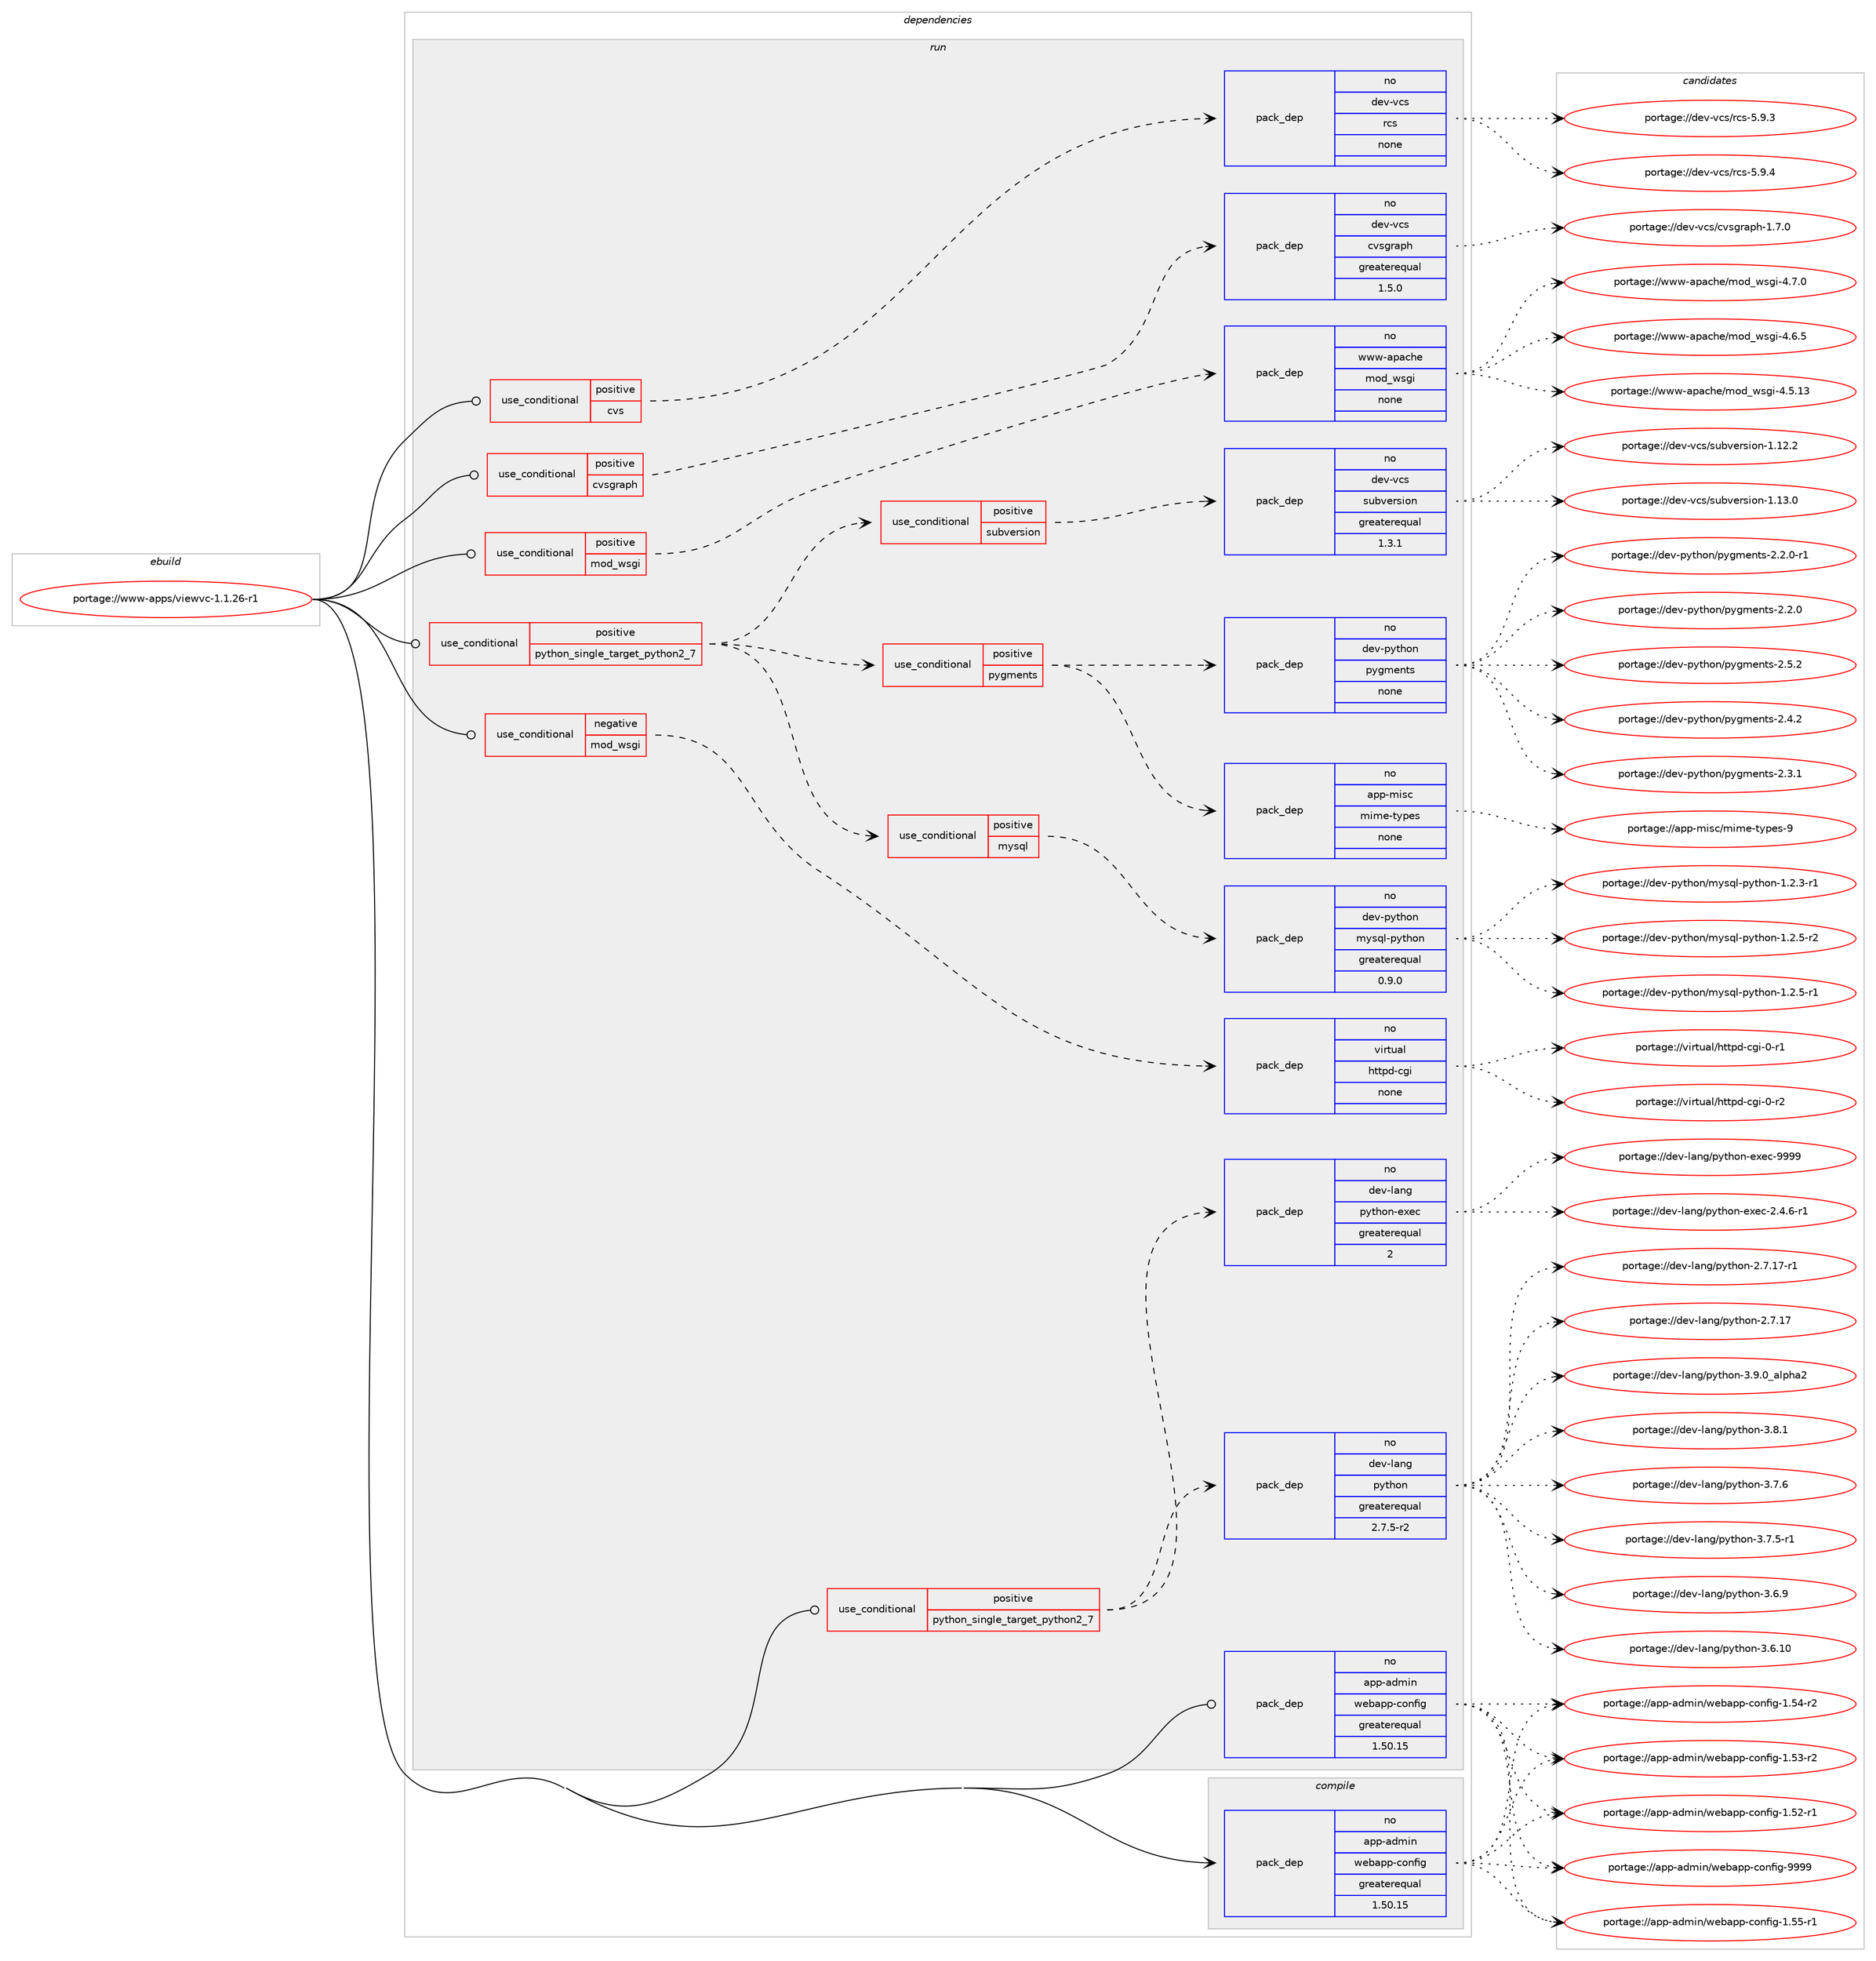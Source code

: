digraph prolog {

# *************
# Graph options
# *************

newrank=true;
concentrate=true;
compound=true;
graph [rankdir=LR,fontname=Helvetica,fontsize=10,ranksep=1.5];#, ranksep=2.5, nodesep=0.2];
edge  [arrowhead=vee];
node  [fontname=Helvetica,fontsize=10];

# **********
# The ebuild
# **********

subgraph cluster_leftcol {
color=gray;
rank=same;
label=<<i>ebuild</i>>;
id [label="portage://www-apps/viewvc-1.1.26-r1", color=red, width=4, href="../www-apps/viewvc-1.1.26-r1.svg"];
}

# ****************
# The dependencies
# ****************

subgraph cluster_midcol {
color=gray;
label=<<i>dependencies</i>>;
subgraph cluster_compile {
fillcolor="#eeeeee";
style=filled;
label=<<i>compile</i>>;
subgraph pack23600 {
dependency29401 [label=<<TABLE BORDER="0" CELLBORDER="1" CELLSPACING="0" CELLPADDING="4" WIDTH="220"><TR><TD ROWSPAN="6" CELLPADDING="30">pack_dep</TD></TR><TR><TD WIDTH="110">no</TD></TR><TR><TD>app-admin</TD></TR><TR><TD>webapp-config</TD></TR><TR><TD>greaterequal</TD></TR><TR><TD>1.50.15</TD></TR></TABLE>>, shape=none, color=blue];
}
id:e -> dependency29401:w [weight=20,style="solid",arrowhead="vee"];
}
subgraph cluster_compileandrun {
fillcolor="#eeeeee";
style=filled;
label=<<i>compile and run</i>>;
}
subgraph cluster_run {
fillcolor="#eeeeee";
style=filled;
label=<<i>run</i>>;
subgraph cond5237 {
dependency29402 [label=<<TABLE BORDER="0" CELLBORDER="1" CELLSPACING="0" CELLPADDING="4"><TR><TD ROWSPAN="3" CELLPADDING="10">use_conditional</TD></TR><TR><TD>negative</TD></TR><TR><TD>mod_wsgi</TD></TR></TABLE>>, shape=none, color=red];
subgraph pack23601 {
dependency29403 [label=<<TABLE BORDER="0" CELLBORDER="1" CELLSPACING="0" CELLPADDING="4" WIDTH="220"><TR><TD ROWSPAN="6" CELLPADDING="30">pack_dep</TD></TR><TR><TD WIDTH="110">no</TD></TR><TR><TD>virtual</TD></TR><TR><TD>httpd-cgi</TD></TR><TR><TD>none</TD></TR><TR><TD></TD></TR></TABLE>>, shape=none, color=blue];
}
dependency29402:e -> dependency29403:w [weight=20,style="dashed",arrowhead="vee"];
}
id:e -> dependency29402:w [weight=20,style="solid",arrowhead="odot"];
subgraph cond5238 {
dependency29404 [label=<<TABLE BORDER="0" CELLBORDER="1" CELLSPACING="0" CELLPADDING="4"><TR><TD ROWSPAN="3" CELLPADDING="10">use_conditional</TD></TR><TR><TD>positive</TD></TR><TR><TD>cvs</TD></TR></TABLE>>, shape=none, color=red];
subgraph pack23602 {
dependency29405 [label=<<TABLE BORDER="0" CELLBORDER="1" CELLSPACING="0" CELLPADDING="4" WIDTH="220"><TR><TD ROWSPAN="6" CELLPADDING="30">pack_dep</TD></TR><TR><TD WIDTH="110">no</TD></TR><TR><TD>dev-vcs</TD></TR><TR><TD>rcs</TD></TR><TR><TD>none</TD></TR><TR><TD></TD></TR></TABLE>>, shape=none, color=blue];
}
dependency29404:e -> dependency29405:w [weight=20,style="dashed",arrowhead="vee"];
}
id:e -> dependency29404:w [weight=20,style="solid",arrowhead="odot"];
subgraph cond5239 {
dependency29406 [label=<<TABLE BORDER="0" CELLBORDER="1" CELLSPACING="0" CELLPADDING="4"><TR><TD ROWSPAN="3" CELLPADDING="10">use_conditional</TD></TR><TR><TD>positive</TD></TR><TR><TD>cvsgraph</TD></TR></TABLE>>, shape=none, color=red];
subgraph pack23603 {
dependency29407 [label=<<TABLE BORDER="0" CELLBORDER="1" CELLSPACING="0" CELLPADDING="4" WIDTH="220"><TR><TD ROWSPAN="6" CELLPADDING="30">pack_dep</TD></TR><TR><TD WIDTH="110">no</TD></TR><TR><TD>dev-vcs</TD></TR><TR><TD>cvsgraph</TD></TR><TR><TD>greaterequal</TD></TR><TR><TD>1.5.0</TD></TR></TABLE>>, shape=none, color=blue];
}
dependency29406:e -> dependency29407:w [weight=20,style="dashed",arrowhead="vee"];
}
id:e -> dependency29406:w [weight=20,style="solid",arrowhead="odot"];
subgraph cond5240 {
dependency29408 [label=<<TABLE BORDER="0" CELLBORDER="1" CELLSPACING="0" CELLPADDING="4"><TR><TD ROWSPAN="3" CELLPADDING="10">use_conditional</TD></TR><TR><TD>positive</TD></TR><TR><TD>mod_wsgi</TD></TR></TABLE>>, shape=none, color=red];
subgraph pack23604 {
dependency29409 [label=<<TABLE BORDER="0" CELLBORDER="1" CELLSPACING="0" CELLPADDING="4" WIDTH="220"><TR><TD ROWSPAN="6" CELLPADDING="30">pack_dep</TD></TR><TR><TD WIDTH="110">no</TD></TR><TR><TD>www-apache</TD></TR><TR><TD>mod_wsgi</TD></TR><TR><TD>none</TD></TR><TR><TD></TD></TR></TABLE>>, shape=none, color=blue];
}
dependency29408:e -> dependency29409:w [weight=20,style="dashed",arrowhead="vee"];
}
id:e -> dependency29408:w [weight=20,style="solid",arrowhead="odot"];
subgraph cond5241 {
dependency29410 [label=<<TABLE BORDER="0" CELLBORDER="1" CELLSPACING="0" CELLPADDING="4"><TR><TD ROWSPAN="3" CELLPADDING="10">use_conditional</TD></TR><TR><TD>positive</TD></TR><TR><TD>python_single_target_python2_7</TD></TR></TABLE>>, shape=none, color=red];
subgraph cond5242 {
dependency29411 [label=<<TABLE BORDER="0" CELLBORDER="1" CELLSPACING="0" CELLPADDING="4"><TR><TD ROWSPAN="3" CELLPADDING="10">use_conditional</TD></TR><TR><TD>positive</TD></TR><TR><TD>subversion</TD></TR></TABLE>>, shape=none, color=red];
subgraph pack23605 {
dependency29412 [label=<<TABLE BORDER="0" CELLBORDER="1" CELLSPACING="0" CELLPADDING="4" WIDTH="220"><TR><TD ROWSPAN="6" CELLPADDING="30">pack_dep</TD></TR><TR><TD WIDTH="110">no</TD></TR><TR><TD>dev-vcs</TD></TR><TR><TD>subversion</TD></TR><TR><TD>greaterequal</TD></TR><TR><TD>1.3.1</TD></TR></TABLE>>, shape=none, color=blue];
}
dependency29411:e -> dependency29412:w [weight=20,style="dashed",arrowhead="vee"];
}
dependency29410:e -> dependency29411:w [weight=20,style="dashed",arrowhead="vee"];
subgraph cond5243 {
dependency29413 [label=<<TABLE BORDER="0" CELLBORDER="1" CELLSPACING="0" CELLPADDING="4"><TR><TD ROWSPAN="3" CELLPADDING="10">use_conditional</TD></TR><TR><TD>positive</TD></TR><TR><TD>mysql</TD></TR></TABLE>>, shape=none, color=red];
subgraph pack23606 {
dependency29414 [label=<<TABLE BORDER="0" CELLBORDER="1" CELLSPACING="0" CELLPADDING="4" WIDTH="220"><TR><TD ROWSPAN="6" CELLPADDING="30">pack_dep</TD></TR><TR><TD WIDTH="110">no</TD></TR><TR><TD>dev-python</TD></TR><TR><TD>mysql-python</TD></TR><TR><TD>greaterequal</TD></TR><TR><TD>0.9.0</TD></TR></TABLE>>, shape=none, color=blue];
}
dependency29413:e -> dependency29414:w [weight=20,style="dashed",arrowhead="vee"];
}
dependency29410:e -> dependency29413:w [weight=20,style="dashed",arrowhead="vee"];
subgraph cond5244 {
dependency29415 [label=<<TABLE BORDER="0" CELLBORDER="1" CELLSPACING="0" CELLPADDING="4"><TR><TD ROWSPAN="3" CELLPADDING="10">use_conditional</TD></TR><TR><TD>positive</TD></TR><TR><TD>pygments</TD></TR></TABLE>>, shape=none, color=red];
subgraph pack23607 {
dependency29416 [label=<<TABLE BORDER="0" CELLBORDER="1" CELLSPACING="0" CELLPADDING="4" WIDTH="220"><TR><TD ROWSPAN="6" CELLPADDING="30">pack_dep</TD></TR><TR><TD WIDTH="110">no</TD></TR><TR><TD>dev-python</TD></TR><TR><TD>pygments</TD></TR><TR><TD>none</TD></TR><TR><TD></TD></TR></TABLE>>, shape=none, color=blue];
}
dependency29415:e -> dependency29416:w [weight=20,style="dashed",arrowhead="vee"];
subgraph pack23608 {
dependency29417 [label=<<TABLE BORDER="0" CELLBORDER="1" CELLSPACING="0" CELLPADDING="4" WIDTH="220"><TR><TD ROWSPAN="6" CELLPADDING="30">pack_dep</TD></TR><TR><TD WIDTH="110">no</TD></TR><TR><TD>app-misc</TD></TR><TR><TD>mime-types</TD></TR><TR><TD>none</TD></TR><TR><TD></TD></TR></TABLE>>, shape=none, color=blue];
}
dependency29415:e -> dependency29417:w [weight=20,style="dashed",arrowhead="vee"];
}
dependency29410:e -> dependency29415:w [weight=20,style="dashed",arrowhead="vee"];
}
id:e -> dependency29410:w [weight=20,style="solid",arrowhead="odot"];
subgraph cond5245 {
dependency29418 [label=<<TABLE BORDER="0" CELLBORDER="1" CELLSPACING="0" CELLPADDING="4"><TR><TD ROWSPAN="3" CELLPADDING="10">use_conditional</TD></TR><TR><TD>positive</TD></TR><TR><TD>python_single_target_python2_7</TD></TR></TABLE>>, shape=none, color=red];
subgraph pack23609 {
dependency29419 [label=<<TABLE BORDER="0" CELLBORDER="1" CELLSPACING="0" CELLPADDING="4" WIDTH="220"><TR><TD ROWSPAN="6" CELLPADDING="30">pack_dep</TD></TR><TR><TD WIDTH="110">no</TD></TR><TR><TD>dev-lang</TD></TR><TR><TD>python</TD></TR><TR><TD>greaterequal</TD></TR><TR><TD>2.7.5-r2</TD></TR></TABLE>>, shape=none, color=blue];
}
dependency29418:e -> dependency29419:w [weight=20,style="dashed",arrowhead="vee"];
subgraph pack23610 {
dependency29420 [label=<<TABLE BORDER="0" CELLBORDER="1" CELLSPACING="0" CELLPADDING="4" WIDTH="220"><TR><TD ROWSPAN="6" CELLPADDING="30">pack_dep</TD></TR><TR><TD WIDTH="110">no</TD></TR><TR><TD>dev-lang</TD></TR><TR><TD>python-exec</TD></TR><TR><TD>greaterequal</TD></TR><TR><TD>2</TD></TR></TABLE>>, shape=none, color=blue];
}
dependency29418:e -> dependency29420:w [weight=20,style="dashed",arrowhead="vee"];
}
id:e -> dependency29418:w [weight=20,style="solid",arrowhead="odot"];
subgraph pack23611 {
dependency29421 [label=<<TABLE BORDER="0" CELLBORDER="1" CELLSPACING="0" CELLPADDING="4" WIDTH="220"><TR><TD ROWSPAN="6" CELLPADDING="30">pack_dep</TD></TR><TR><TD WIDTH="110">no</TD></TR><TR><TD>app-admin</TD></TR><TR><TD>webapp-config</TD></TR><TR><TD>greaterequal</TD></TR><TR><TD>1.50.15</TD></TR></TABLE>>, shape=none, color=blue];
}
id:e -> dependency29421:w [weight=20,style="solid",arrowhead="odot"];
}
}

# **************
# The candidates
# **************

subgraph cluster_choices {
rank=same;
color=gray;
label=<<i>candidates</i>>;

subgraph choice23600 {
color=black;
nodesep=1;
choice97112112459710010910511047119101989711211245991111101021051034557575757 [label="portage://app-admin/webapp-config-9999", color=red, width=4,href="../app-admin/webapp-config-9999.svg"];
choice971121124597100109105110471191019897112112459911111010210510345494653534511449 [label="portage://app-admin/webapp-config-1.55-r1", color=red, width=4,href="../app-admin/webapp-config-1.55-r1.svg"];
choice971121124597100109105110471191019897112112459911111010210510345494653524511450 [label="portage://app-admin/webapp-config-1.54-r2", color=red, width=4,href="../app-admin/webapp-config-1.54-r2.svg"];
choice971121124597100109105110471191019897112112459911111010210510345494653514511450 [label="portage://app-admin/webapp-config-1.53-r2", color=red, width=4,href="../app-admin/webapp-config-1.53-r2.svg"];
choice971121124597100109105110471191019897112112459911111010210510345494653504511449 [label="portage://app-admin/webapp-config-1.52-r1", color=red, width=4,href="../app-admin/webapp-config-1.52-r1.svg"];
dependency29401:e -> choice97112112459710010910511047119101989711211245991111101021051034557575757:w [style=dotted,weight="100"];
dependency29401:e -> choice971121124597100109105110471191019897112112459911111010210510345494653534511449:w [style=dotted,weight="100"];
dependency29401:e -> choice971121124597100109105110471191019897112112459911111010210510345494653524511450:w [style=dotted,weight="100"];
dependency29401:e -> choice971121124597100109105110471191019897112112459911111010210510345494653514511450:w [style=dotted,weight="100"];
dependency29401:e -> choice971121124597100109105110471191019897112112459911111010210510345494653504511449:w [style=dotted,weight="100"];
}
subgraph choice23601 {
color=black;
nodesep=1;
choice1181051141161179710847104116116112100459910310545484511450 [label="portage://virtual/httpd-cgi-0-r2", color=red, width=4,href="../virtual/httpd-cgi-0-r2.svg"];
choice1181051141161179710847104116116112100459910310545484511449 [label="portage://virtual/httpd-cgi-0-r1", color=red, width=4,href="../virtual/httpd-cgi-0-r1.svg"];
dependency29403:e -> choice1181051141161179710847104116116112100459910310545484511450:w [style=dotted,weight="100"];
dependency29403:e -> choice1181051141161179710847104116116112100459910310545484511449:w [style=dotted,weight="100"];
}
subgraph choice23602 {
color=black;
nodesep=1;
choice10010111845118991154711499115455346574652 [label="portage://dev-vcs/rcs-5.9.4", color=red, width=4,href="../dev-vcs/rcs-5.9.4.svg"];
choice10010111845118991154711499115455346574651 [label="portage://dev-vcs/rcs-5.9.3", color=red, width=4,href="../dev-vcs/rcs-5.9.3.svg"];
dependency29405:e -> choice10010111845118991154711499115455346574652:w [style=dotted,weight="100"];
dependency29405:e -> choice10010111845118991154711499115455346574651:w [style=dotted,weight="100"];
}
subgraph choice23603 {
color=black;
nodesep=1;
choice1001011184511899115479911811510311497112104454946554648 [label="portage://dev-vcs/cvsgraph-1.7.0", color=red, width=4,href="../dev-vcs/cvsgraph-1.7.0.svg"];
dependency29407:e -> choice1001011184511899115479911811510311497112104454946554648:w [style=dotted,weight="100"];
}
subgraph choice23604 {
color=black;
nodesep=1;
choice119119119459711297991041014710911110095119115103105455246554648 [label="portage://www-apache/mod_wsgi-4.7.0", color=red, width=4,href="../www-apache/mod_wsgi-4.7.0.svg"];
choice119119119459711297991041014710911110095119115103105455246544653 [label="portage://www-apache/mod_wsgi-4.6.5", color=red, width=4,href="../www-apache/mod_wsgi-4.6.5.svg"];
choice11911911945971129799104101471091111009511911510310545524653464951 [label="portage://www-apache/mod_wsgi-4.5.13", color=red, width=4,href="../www-apache/mod_wsgi-4.5.13.svg"];
dependency29409:e -> choice119119119459711297991041014710911110095119115103105455246554648:w [style=dotted,weight="100"];
dependency29409:e -> choice119119119459711297991041014710911110095119115103105455246544653:w [style=dotted,weight="100"];
dependency29409:e -> choice11911911945971129799104101471091111009511911510310545524653464951:w [style=dotted,weight="100"];
}
subgraph choice23605 {
color=black;
nodesep=1;
choice1001011184511899115471151179811810111411510511111045494649514648 [label="portage://dev-vcs/subversion-1.13.0", color=red, width=4,href="../dev-vcs/subversion-1.13.0.svg"];
choice1001011184511899115471151179811810111411510511111045494649504650 [label="portage://dev-vcs/subversion-1.12.2", color=red, width=4,href="../dev-vcs/subversion-1.12.2.svg"];
dependency29412:e -> choice1001011184511899115471151179811810111411510511111045494649514648:w [style=dotted,weight="100"];
dependency29412:e -> choice1001011184511899115471151179811810111411510511111045494649504650:w [style=dotted,weight="100"];
}
subgraph choice23606 {
color=black;
nodesep=1;
choice1001011184511212111610411111047109121115113108451121211161041111104549465046534511450 [label="portage://dev-python/mysql-python-1.2.5-r2", color=red, width=4,href="../dev-python/mysql-python-1.2.5-r2.svg"];
choice1001011184511212111610411111047109121115113108451121211161041111104549465046534511449 [label="portage://dev-python/mysql-python-1.2.5-r1", color=red, width=4,href="../dev-python/mysql-python-1.2.5-r1.svg"];
choice1001011184511212111610411111047109121115113108451121211161041111104549465046514511449 [label="portage://dev-python/mysql-python-1.2.3-r1", color=red, width=4,href="../dev-python/mysql-python-1.2.3-r1.svg"];
dependency29414:e -> choice1001011184511212111610411111047109121115113108451121211161041111104549465046534511450:w [style=dotted,weight="100"];
dependency29414:e -> choice1001011184511212111610411111047109121115113108451121211161041111104549465046534511449:w [style=dotted,weight="100"];
dependency29414:e -> choice1001011184511212111610411111047109121115113108451121211161041111104549465046514511449:w [style=dotted,weight="100"];
}
subgraph choice23607 {
color=black;
nodesep=1;
choice1001011184511212111610411111047112121103109101110116115455046534650 [label="portage://dev-python/pygments-2.5.2", color=red, width=4,href="../dev-python/pygments-2.5.2.svg"];
choice1001011184511212111610411111047112121103109101110116115455046524650 [label="portage://dev-python/pygments-2.4.2", color=red, width=4,href="../dev-python/pygments-2.4.2.svg"];
choice1001011184511212111610411111047112121103109101110116115455046514649 [label="portage://dev-python/pygments-2.3.1", color=red, width=4,href="../dev-python/pygments-2.3.1.svg"];
choice10010111845112121116104111110471121211031091011101161154550465046484511449 [label="portage://dev-python/pygments-2.2.0-r1", color=red, width=4,href="../dev-python/pygments-2.2.0-r1.svg"];
choice1001011184511212111610411111047112121103109101110116115455046504648 [label="portage://dev-python/pygments-2.2.0", color=red, width=4,href="../dev-python/pygments-2.2.0.svg"];
dependency29416:e -> choice1001011184511212111610411111047112121103109101110116115455046534650:w [style=dotted,weight="100"];
dependency29416:e -> choice1001011184511212111610411111047112121103109101110116115455046524650:w [style=dotted,weight="100"];
dependency29416:e -> choice1001011184511212111610411111047112121103109101110116115455046514649:w [style=dotted,weight="100"];
dependency29416:e -> choice10010111845112121116104111110471121211031091011101161154550465046484511449:w [style=dotted,weight="100"];
dependency29416:e -> choice1001011184511212111610411111047112121103109101110116115455046504648:w [style=dotted,weight="100"];
}
subgraph choice23608 {
color=black;
nodesep=1;
choice97112112451091051159947109105109101451161211121011154557 [label="portage://app-misc/mime-types-9", color=red, width=4,href="../app-misc/mime-types-9.svg"];
dependency29417:e -> choice97112112451091051159947109105109101451161211121011154557:w [style=dotted,weight="100"];
}
subgraph choice23609 {
color=black;
nodesep=1;
choice10010111845108971101034711212111610411111045514657464895971081121049750 [label="portage://dev-lang/python-3.9.0_alpha2", color=red, width=4,href="../dev-lang/python-3.9.0_alpha2.svg"];
choice100101118451089711010347112121116104111110455146564649 [label="portage://dev-lang/python-3.8.1", color=red, width=4,href="../dev-lang/python-3.8.1.svg"];
choice100101118451089711010347112121116104111110455146554654 [label="portage://dev-lang/python-3.7.6", color=red, width=4,href="../dev-lang/python-3.7.6.svg"];
choice1001011184510897110103471121211161041111104551465546534511449 [label="portage://dev-lang/python-3.7.5-r1", color=red, width=4,href="../dev-lang/python-3.7.5-r1.svg"];
choice100101118451089711010347112121116104111110455146544657 [label="portage://dev-lang/python-3.6.9", color=red, width=4,href="../dev-lang/python-3.6.9.svg"];
choice10010111845108971101034711212111610411111045514654464948 [label="portage://dev-lang/python-3.6.10", color=red, width=4,href="../dev-lang/python-3.6.10.svg"];
choice100101118451089711010347112121116104111110455046554649554511449 [label="portage://dev-lang/python-2.7.17-r1", color=red, width=4,href="../dev-lang/python-2.7.17-r1.svg"];
choice10010111845108971101034711212111610411111045504655464955 [label="portage://dev-lang/python-2.7.17", color=red, width=4,href="../dev-lang/python-2.7.17.svg"];
dependency29419:e -> choice10010111845108971101034711212111610411111045514657464895971081121049750:w [style=dotted,weight="100"];
dependency29419:e -> choice100101118451089711010347112121116104111110455146564649:w [style=dotted,weight="100"];
dependency29419:e -> choice100101118451089711010347112121116104111110455146554654:w [style=dotted,weight="100"];
dependency29419:e -> choice1001011184510897110103471121211161041111104551465546534511449:w [style=dotted,weight="100"];
dependency29419:e -> choice100101118451089711010347112121116104111110455146544657:w [style=dotted,weight="100"];
dependency29419:e -> choice10010111845108971101034711212111610411111045514654464948:w [style=dotted,weight="100"];
dependency29419:e -> choice100101118451089711010347112121116104111110455046554649554511449:w [style=dotted,weight="100"];
dependency29419:e -> choice10010111845108971101034711212111610411111045504655464955:w [style=dotted,weight="100"];
}
subgraph choice23610 {
color=black;
nodesep=1;
choice10010111845108971101034711212111610411111045101120101994557575757 [label="portage://dev-lang/python-exec-9999", color=red, width=4,href="../dev-lang/python-exec-9999.svg"];
choice10010111845108971101034711212111610411111045101120101994550465246544511449 [label="portage://dev-lang/python-exec-2.4.6-r1", color=red, width=4,href="../dev-lang/python-exec-2.4.6-r1.svg"];
dependency29420:e -> choice10010111845108971101034711212111610411111045101120101994557575757:w [style=dotted,weight="100"];
dependency29420:e -> choice10010111845108971101034711212111610411111045101120101994550465246544511449:w [style=dotted,weight="100"];
}
subgraph choice23611 {
color=black;
nodesep=1;
choice97112112459710010910511047119101989711211245991111101021051034557575757 [label="portage://app-admin/webapp-config-9999", color=red, width=4,href="../app-admin/webapp-config-9999.svg"];
choice971121124597100109105110471191019897112112459911111010210510345494653534511449 [label="portage://app-admin/webapp-config-1.55-r1", color=red, width=4,href="../app-admin/webapp-config-1.55-r1.svg"];
choice971121124597100109105110471191019897112112459911111010210510345494653524511450 [label="portage://app-admin/webapp-config-1.54-r2", color=red, width=4,href="../app-admin/webapp-config-1.54-r2.svg"];
choice971121124597100109105110471191019897112112459911111010210510345494653514511450 [label="portage://app-admin/webapp-config-1.53-r2", color=red, width=4,href="../app-admin/webapp-config-1.53-r2.svg"];
choice971121124597100109105110471191019897112112459911111010210510345494653504511449 [label="portage://app-admin/webapp-config-1.52-r1", color=red, width=4,href="../app-admin/webapp-config-1.52-r1.svg"];
dependency29421:e -> choice97112112459710010910511047119101989711211245991111101021051034557575757:w [style=dotted,weight="100"];
dependency29421:e -> choice971121124597100109105110471191019897112112459911111010210510345494653534511449:w [style=dotted,weight="100"];
dependency29421:e -> choice971121124597100109105110471191019897112112459911111010210510345494653524511450:w [style=dotted,weight="100"];
dependency29421:e -> choice971121124597100109105110471191019897112112459911111010210510345494653514511450:w [style=dotted,weight="100"];
dependency29421:e -> choice971121124597100109105110471191019897112112459911111010210510345494653504511449:w [style=dotted,weight="100"];
}
}

}
